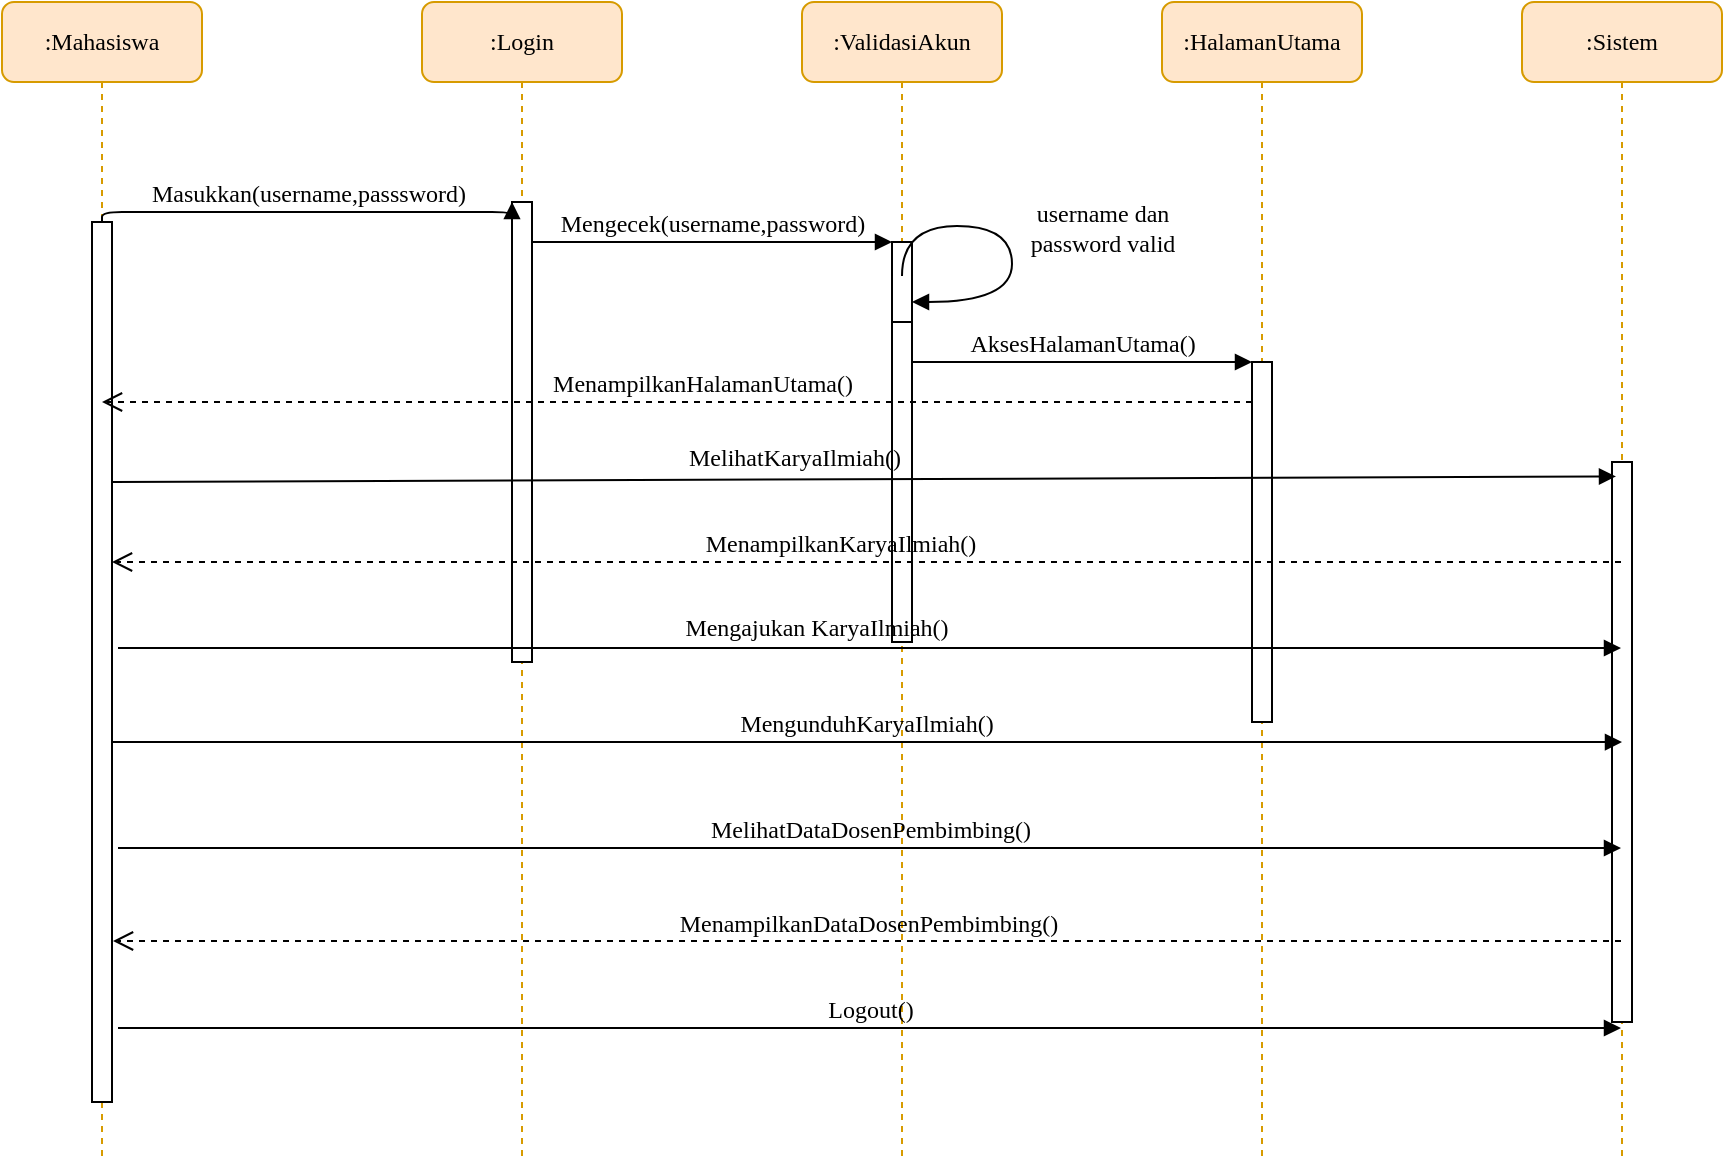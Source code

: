 <mxfile version="12.3.2" type="device" pages="2"><diagram name="Page-1" id="13e1069c-82ec-6db2-03f1-153e76fe0fe0"><mxGraphModel dx="868" dy="433" grid="1" gridSize="10" guides="1" tooltips="1" connect="1" arrows="1" fold="1" page="1" pageScale="1" pageWidth="1100" pageHeight="850" background="#ffffff" math="0" shadow="0"><root><mxCell id="0"/><mxCell id="1" parent="0"/><mxCell id="7baba1c4bc27f4b0-2" value=":Login" style="shape=umlLifeline;perimeter=lifelinePerimeter;whiteSpace=wrap;html=1;container=1;collapsible=0;recursiveResize=0;outlineConnect=0;rounded=1;shadow=0;comic=0;labelBackgroundColor=none;strokeWidth=1;fontFamily=Verdana;fontSize=12;align=center;fillColor=#ffe6cc;strokeColor=#d79b00;" parent="1" vertex="1"><mxGeometry x="210" y="80" width="100" height="580" as="geometry"/></mxCell><mxCell id="7baba1c4bc27f4b0-10" value="" style="html=1;points=[];perimeter=orthogonalPerimeter;rounded=0;shadow=0;comic=0;labelBackgroundColor=none;strokeWidth=1;fontFamily=Verdana;fontSize=12;align=center;" parent="7baba1c4bc27f4b0-2" vertex="1"><mxGeometry x="45" y="100" width="10" height="230" as="geometry"/></mxCell><mxCell id="7baba1c4bc27f4b0-3" value=":ValidasiAkun" style="shape=umlLifeline;perimeter=lifelinePerimeter;whiteSpace=wrap;html=1;container=1;collapsible=0;recursiveResize=0;outlineConnect=0;rounded=1;shadow=0;comic=0;labelBackgroundColor=none;strokeWidth=1;fontFamily=Verdana;fontSize=12;align=center;fillColor=#ffe6cc;strokeColor=#d79b00;" parent="1" vertex="1"><mxGeometry x="400" y="80" width="100" height="580" as="geometry"/></mxCell><mxCell id="7baba1c4bc27f4b0-13" value="" style="html=1;points=[];perimeter=orthogonalPerimeter;rounded=0;shadow=0;comic=0;labelBackgroundColor=none;strokeWidth=1;fontFamily=Verdana;fontSize=12;align=center;" parent="7baba1c4bc27f4b0-3" vertex="1"><mxGeometry x="45" y="120" width="10" height="200" as="geometry"/></mxCell><mxCell id="7baba1c4bc27f4b0-19" value="" style="html=1;points=[];perimeter=orthogonalPerimeter;rounded=0;shadow=0;comic=0;labelBackgroundColor=none;strokeWidth=1;fontFamily=Verdana;fontSize=12;align=center;" parent="7baba1c4bc27f4b0-3" vertex="1"><mxGeometry x="45" y="120" width="10" height="40" as="geometry"/></mxCell><mxCell id="7baba1c4bc27f4b0-4" value=":HalamanUtama" style="shape=umlLifeline;perimeter=lifelinePerimeter;whiteSpace=wrap;html=1;container=1;collapsible=0;recursiveResize=0;outlineConnect=0;rounded=1;shadow=0;comic=0;labelBackgroundColor=none;strokeWidth=1;fontFamily=Verdana;fontSize=12;align=center;fillColor=#ffe6cc;strokeColor=#d79b00;" parent="1" vertex="1"><mxGeometry x="580" y="80" width="100" height="580" as="geometry"/></mxCell><mxCell id="7baba1c4bc27f4b0-16" value="" style="html=1;points=[];perimeter=orthogonalPerimeter;rounded=0;shadow=0;comic=0;labelBackgroundColor=none;strokeWidth=1;fontFamily=Verdana;fontSize=12;align=center;" parent="7baba1c4bc27f4b0-4" vertex="1"><mxGeometry x="45" y="180" width="10" height="180" as="geometry"/></mxCell><mxCell id="7baba1c4bc27f4b0-5" value=":Sistem" style="shape=umlLifeline;perimeter=lifelinePerimeter;whiteSpace=wrap;html=1;container=1;collapsible=0;recursiveResize=0;outlineConnect=0;rounded=1;shadow=0;comic=0;labelBackgroundColor=none;strokeWidth=1;fontFamily=Verdana;fontSize=12;align=center;fillColor=#ffe6cc;strokeColor=#d79b00;" parent="1" vertex="1"><mxGeometry x="760" y="80" width="100" height="580" as="geometry"/></mxCell><mxCell id="uK4IERat6M1g15qHhV8I-1" value="" style="html=1;points=[];perimeter=orthogonalPerimeter;rounded=0;shadow=0;comic=0;labelBackgroundColor=none;strokeWidth=1;fontFamily=Verdana;fontSize=12;align=center;" vertex="1" parent="7baba1c4bc27f4b0-5"><mxGeometry x="45" y="230" width="10" height="280" as="geometry"/></mxCell><mxCell id="7baba1c4bc27f4b0-8" value=":Mahasiswa" style="shape=umlLifeline;perimeter=lifelinePerimeter;whiteSpace=wrap;html=1;container=1;collapsible=0;recursiveResize=0;outlineConnect=0;rounded=1;shadow=0;comic=0;labelBackgroundColor=none;strokeWidth=1;fontFamily=Verdana;fontSize=12;align=center;fillColor=#ffe6cc;strokeColor=#d79b00;" parent="1" vertex="1"><mxGeometry y="80" width="100" height="580" as="geometry"/></mxCell><mxCell id="7baba1c4bc27f4b0-9" value="" style="html=1;points=[];perimeter=orthogonalPerimeter;rounded=0;shadow=0;comic=0;labelBackgroundColor=none;strokeWidth=1;fontFamily=Verdana;fontSize=12;align=center;" parent="7baba1c4bc27f4b0-8" vertex="1"><mxGeometry x="45" y="110" width="10" height="440" as="geometry"/></mxCell><mxCell id="7baba1c4bc27f4b0-17" value="AksesHalamanUtama()" style="html=1;verticalAlign=bottom;endArrow=block;labelBackgroundColor=none;fontFamily=Verdana;fontSize=12;edgeStyle=elbowEdgeStyle;elbow=vertical;" parent="1" source="7baba1c4bc27f4b0-13" target="7baba1c4bc27f4b0-16" edge="1"><mxGeometry relative="1" as="geometry"><mxPoint x="510" y="220" as="sourcePoint"/><Array as="points"><mxPoint x="560" y="260"/><mxPoint x="500" y="250"/><mxPoint x="460" y="220"/></Array></mxGeometry></mxCell><mxCell id="7baba1c4bc27f4b0-23" value="MengunduhKaryaIlmiah()" style="html=1;verticalAlign=bottom;endArrow=block;entryX=0.5;entryY=0.638;labelBackgroundColor=none;fontFamily=Verdana;fontSize=12;entryDx=0;entryDy=0;entryPerimeter=0;" parent="1" source="7baba1c4bc27f4b0-9" target="7baba1c4bc27f4b0-5" edge="1"><mxGeometry relative="1" as="geometry"><mxPoint x="510" y="420" as="sourcePoint"/><mxPoint x="585" y="440.0" as="targetPoint"/><Array as="points"><mxPoint x="400" y="450"/></Array></mxGeometry></mxCell><mxCell id="7baba1c4bc27f4b0-11" value="Masukkan(username,passsword)" style="html=1;verticalAlign=bottom;endArrow=block;entryX=0;entryY=0;labelBackgroundColor=none;fontFamily=Verdana;fontSize=12;edgeStyle=elbowEdgeStyle;elbow=vertical;" parent="1" source="7baba1c4bc27f4b0-9" target="7baba1c4bc27f4b0-10" edge="1"><mxGeometry relative="1" as="geometry"><mxPoint x="220" y="190" as="sourcePoint"/></mxGeometry></mxCell><mxCell id="7baba1c4bc27f4b0-14" value="Mengecek(username,password)" style="html=1;verticalAlign=bottom;endArrow=block;entryX=0;entryY=0;labelBackgroundColor=none;fontFamily=Verdana;fontSize=12;edgeStyle=elbowEdgeStyle;elbow=vertical;" parent="1" source="7baba1c4bc27f4b0-10" target="7baba1c4bc27f4b0-13" edge="1"><mxGeometry relative="1" as="geometry"><mxPoint x="370" y="200" as="sourcePoint"/></mxGeometry></mxCell><mxCell id="9Esx9sWPLjrFmsm5SuG--1" value="username dan&lt;br&gt;password valid" style="html=1;verticalAlign=bottom;endArrow=block;labelBackgroundColor=none;fontFamily=Verdana;fontSize=12;elbow=vertical;edgeStyle=orthogonalEdgeStyle;curved=1;entryX=1;entryY=0.286;entryPerimeter=0;exitX=1.038;exitY=0.345;exitPerimeter=0;" edge="1" parent="1"><mxGeometry x="0.167" y="45" relative="1" as="geometry"><mxPoint x="450" y="217" as="sourcePoint"/><mxPoint x="455" y="230" as="targetPoint"/><Array as="points"><mxPoint x="450" y="192"/><mxPoint x="505" y="192"/><mxPoint x="505" y="230"/></Array><mxPoint as="offset"/></mxGeometry></mxCell><mxCell id="9Esx9sWPLjrFmsm5SuG--2" value="MenampilkanHalamanUtama()" style="html=1;verticalAlign=bottom;endArrow=open;dashed=1;endSize=8;labelBackgroundColor=none;fontFamily=Verdana;fontSize=12;edgeStyle=elbowEdgeStyle;elbow=vertical;" edge="1" parent="1"><mxGeometry x="-0.043" relative="1" as="geometry"><mxPoint x="50" y="280" as="targetPoint"/><Array as="points"><mxPoint x="570" y="280"/><mxPoint x="600" y="280"/></Array><mxPoint x="625" y="280" as="sourcePoint"/><mxPoint as="offset"/></mxGeometry></mxCell><mxCell id="9Esx9sWPLjrFmsm5SuG--3" value="MelihatKaryaIlmiah()" style="html=1;verticalAlign=bottom;endArrow=block;entryX=0.47;entryY=0.409;labelBackgroundColor=none;fontFamily=Verdana;fontSize=12;entryDx=0;entryDy=0;entryPerimeter=0;" edge="1" parent="1" target="7baba1c4bc27f4b0-5"><mxGeometry x="-0.092" y="2" relative="1" as="geometry"><mxPoint x="55" y="320.0" as="sourcePoint"/><mxPoint x="585" y="320.0" as="targetPoint"/><mxPoint as="offset"/></mxGeometry></mxCell><mxCell id="9Esx9sWPLjrFmsm5SuG--4" value="MelihatDataDosenPembimbing()" style="html=1;verticalAlign=bottom;endArrow=block;labelBackgroundColor=none;fontFamily=Verdana;fontSize=12;" edge="1" parent="1" target="7baba1c4bc27f4b0-5"><mxGeometry relative="1" as="geometry"><mxPoint x="58" y="503.0" as="sourcePoint"/><mxPoint x="730" y="500.22" as="targetPoint"/></mxGeometry></mxCell><mxCell id="9Esx9sWPLjrFmsm5SuG--5" value="Mengajukan KaryaIlmiah()" style="html=1;verticalAlign=bottom;endArrow=block;labelBackgroundColor=none;fontFamily=Verdana;fontSize=12;" edge="1" parent="1" target="7baba1c4bc27f4b0-5"><mxGeometry x="-0.071" y="1" relative="1" as="geometry"><mxPoint x="58" y="403.0" as="sourcePoint"/><mxPoint x="730" y="400.22" as="targetPoint"/><mxPoint as="offset"/></mxGeometry></mxCell><mxCell id="9Esx9sWPLjrFmsm5SuG--6" value="MenampilkanKaryaIlmiah()" style="html=1;verticalAlign=bottom;endArrow=open;dashed=1;endSize=8;labelBackgroundColor=none;fontFamily=Verdana;fontSize=12;edgeStyle=elbowEdgeStyle;elbow=vertical;" edge="1" parent="1" source="7baba1c4bc27f4b0-5"><mxGeometry x="0.036" relative="1" as="geometry"><mxPoint x="55" y="360" as="targetPoint"/><Array as="points"><mxPoint x="575" y="360"/><mxPoint x="605" y="360"/></Array><mxPoint x="630" y="360" as="sourcePoint"/><mxPoint as="offset"/></mxGeometry></mxCell><mxCell id="9Esx9sWPLjrFmsm5SuG--7" value="MenampilkanDataDosenPembimbing()" style="html=1;verticalAlign=bottom;endArrow=open;dashed=1;endSize=8;labelBackgroundColor=none;fontFamily=Verdana;fontSize=12;edgeStyle=elbowEdgeStyle;elbow=vertical;" edge="1" parent="1" source="7baba1c4bc27f4b0-5"><mxGeometry relative="1" as="geometry"><mxPoint x="55.5" y="549.5" as="targetPoint"/><Array as="points"><mxPoint x="575.5" y="549.5"/><mxPoint x="605.5" y="549.5"/></Array><mxPoint x="730" y="549.5" as="sourcePoint"/></mxGeometry></mxCell><mxCell id="9Esx9sWPLjrFmsm5SuG--8" value="Logout()" style="html=1;verticalAlign=bottom;endArrow=block;labelBackgroundColor=none;fontFamily=Verdana;fontSize=12;" edge="1" parent="1" target="7baba1c4bc27f4b0-5"><mxGeometry relative="1" as="geometry"><mxPoint x="58" y="593.0" as="sourcePoint"/><mxPoint x="730" y="590.22" as="targetPoint"/></mxGeometry></mxCell></root></mxGraphModel></diagram><diagram id="3LUWMagejCaNmlCXnAev" name="Page-2"><mxGraphModel dx="868" dy="433" grid="1" gridSize="10" guides="1" tooltips="1" connect="1" arrows="1" fold="1" page="1" pageScale="1" pageWidth="850" pageHeight="1100" math="0" shadow="0"><root><mxCell id="P3EPbLQDjRgmdISx7QX4-0"/><mxCell id="P3EPbLQDjRgmdISx7QX4-1" parent="P3EPbLQDjRgmdISx7QX4-0"/><mxCell id="P3EPbLQDjRgmdISx7QX4-2" value=":Login" style="shape=umlLifeline;perimeter=lifelinePerimeter;whiteSpace=wrap;html=1;container=1;collapsible=0;recursiveResize=0;outlineConnect=0;rounded=1;shadow=0;comic=0;labelBackgroundColor=none;strokeWidth=1;fontFamily=Verdana;fontSize=12;align=center;fillColor=#dae8fc;strokeColor=#6c8ebf;" vertex="1" parent="P3EPbLQDjRgmdISx7QX4-1"><mxGeometry x="210" y="80" width="100" height="580" as="geometry"/></mxCell><mxCell id="P3EPbLQDjRgmdISx7QX4-3" value="" style="html=1;points=[];perimeter=orthogonalPerimeter;rounded=0;shadow=0;comic=0;labelBackgroundColor=none;strokeWidth=1;fontFamily=Verdana;fontSize=12;align=center;" vertex="1" parent="P3EPbLQDjRgmdISx7QX4-2"><mxGeometry x="45" y="100" width="10" height="230" as="geometry"/></mxCell><mxCell id="P3EPbLQDjRgmdISx7QX4-4" value=":ValidasiAkun" style="shape=umlLifeline;perimeter=lifelinePerimeter;whiteSpace=wrap;html=1;container=1;collapsible=0;recursiveResize=0;outlineConnect=0;rounded=1;shadow=0;comic=0;labelBackgroundColor=none;strokeWidth=1;fontFamily=Verdana;fontSize=12;align=center;fillColor=#dae8fc;strokeColor=#6c8ebf;" vertex="1" parent="P3EPbLQDjRgmdISx7QX4-1"><mxGeometry x="400" y="80" width="100" height="580" as="geometry"/></mxCell><mxCell id="P3EPbLQDjRgmdISx7QX4-5" value="" style="html=1;points=[];perimeter=orthogonalPerimeter;rounded=0;shadow=0;comic=0;labelBackgroundColor=none;strokeWidth=1;fontFamily=Verdana;fontSize=12;align=center;" vertex="1" parent="P3EPbLQDjRgmdISx7QX4-4"><mxGeometry x="45" y="120" width="10" height="200" as="geometry"/></mxCell><mxCell id="P3EPbLQDjRgmdISx7QX4-6" value="" style="html=1;points=[];perimeter=orthogonalPerimeter;rounded=0;shadow=0;comic=0;labelBackgroundColor=none;strokeWidth=1;fontFamily=Verdana;fontSize=12;align=center;" vertex="1" parent="P3EPbLQDjRgmdISx7QX4-4"><mxGeometry x="45" y="120" width="10" height="40" as="geometry"/></mxCell><mxCell id="P3EPbLQDjRgmdISx7QX4-7" value=":HalamanUtama" style="shape=umlLifeline;perimeter=lifelinePerimeter;whiteSpace=wrap;html=1;container=1;collapsible=0;recursiveResize=0;outlineConnect=0;rounded=1;shadow=0;comic=0;labelBackgroundColor=none;strokeWidth=1;fontFamily=Verdana;fontSize=12;align=center;fillColor=#dae8fc;strokeColor=#6c8ebf;" vertex="1" parent="P3EPbLQDjRgmdISx7QX4-1"><mxGeometry x="580" y="80" width="100" height="580" as="geometry"/></mxCell><mxCell id="P3EPbLQDjRgmdISx7QX4-8" value="" style="html=1;points=[];perimeter=orthogonalPerimeter;rounded=0;shadow=0;comic=0;labelBackgroundColor=none;strokeWidth=1;fontFamily=Verdana;fontSize=12;align=center;" vertex="1" parent="P3EPbLQDjRgmdISx7QX4-7"><mxGeometry x="45" y="180" width="10" height="180" as="geometry"/></mxCell><mxCell id="P3EPbLQDjRgmdISx7QX4-9" value=":Sistem" style="shape=umlLifeline;perimeter=lifelinePerimeter;whiteSpace=wrap;html=1;container=1;collapsible=0;recursiveResize=0;outlineConnect=0;rounded=1;shadow=0;comic=0;labelBackgroundColor=none;strokeWidth=1;fontFamily=Verdana;fontSize=12;align=center;fillColor=#dae8fc;strokeColor=#6c8ebf;" vertex="1" parent="P3EPbLQDjRgmdISx7QX4-1"><mxGeometry x="760" y="80" width="100" height="580" as="geometry"/></mxCell><mxCell id="ltPp1uDqMSaQtQfDf-FH-0" value="" style="html=1;points=[];perimeter=orthogonalPerimeter;rounded=0;shadow=0;comic=0;labelBackgroundColor=none;strokeWidth=1;fontFamily=Verdana;fontSize=12;align=center;" vertex="1" parent="P3EPbLQDjRgmdISx7QX4-9"><mxGeometry x="45" y="240" width="10" height="280" as="geometry"/></mxCell><mxCell id="P3EPbLQDjRgmdISx7QX4-10" value=":Prodi" style="shape=umlLifeline;perimeter=lifelinePerimeter;whiteSpace=wrap;html=1;container=1;collapsible=0;recursiveResize=0;outlineConnect=0;rounded=1;shadow=0;comic=0;labelBackgroundColor=none;strokeWidth=1;fontFamily=Verdana;fontSize=12;align=center;fillColor=#dae8fc;strokeColor=#6c8ebf;" vertex="1" parent="P3EPbLQDjRgmdISx7QX4-1"><mxGeometry y="80" width="100" height="580" as="geometry"/></mxCell><mxCell id="P3EPbLQDjRgmdISx7QX4-11" value="" style="html=1;points=[];perimeter=orthogonalPerimeter;rounded=0;shadow=0;comic=0;labelBackgroundColor=none;strokeWidth=1;fontFamily=Verdana;fontSize=12;align=center;" vertex="1" parent="P3EPbLQDjRgmdISx7QX4-10"><mxGeometry x="45" y="110" width="10" height="440" as="geometry"/></mxCell><mxCell id="P3EPbLQDjRgmdISx7QX4-12" value="AksesHalamanUtama()" style="html=1;verticalAlign=bottom;endArrow=block;labelBackgroundColor=none;fontFamily=Verdana;fontSize=12;edgeStyle=elbowEdgeStyle;elbow=vertical;" edge="1" parent="P3EPbLQDjRgmdISx7QX4-1" source="P3EPbLQDjRgmdISx7QX4-5" target="P3EPbLQDjRgmdISx7QX4-8"><mxGeometry relative="1" as="geometry"><mxPoint x="510" y="220" as="sourcePoint"/><Array as="points"><mxPoint x="560" y="260"/><mxPoint x="500" y="250"/><mxPoint x="460" y="220"/></Array></mxGeometry></mxCell><mxCell id="P3EPbLQDjRgmdISx7QX4-13" value="MencetakKaryaIlmiah()&lt;span style=&quot;color: rgba(0 , 0 , 0 , 0) ; font-family: monospace ; font-size: 0px&quot;&gt;%3CmxGraphModel%3E%3Croot%3E%3CmxCell%20id%3D%220%22%2F%3E%3CmxCell%20id%3D%221%22%20parent%3D%220%22%2F%3E%3CmxCell%20id%3D%222%22%20value%3D%22MenerimaPengajuan()%22%20style%3D%22html%3D1%3BverticalAlign%3Dbottom%3BendArrow%3Dblock%3BentryX%3D0.47%3BentryY%3D0.409%3BlabelBackgroundColor%3Dnone%3BfontFamily%3DVerdana%3BfontSize%3D12%3BentryDx%3D0%3BentryDy%3D0%3BentryPerimeter%3D0%3B%22%20edge%3D%221%22%20parent%3D%221%22%3E%3CmxGeometry%20x%3D%22-0.092%22%20y%3D%222%22%20relative%3D%221%22%20as%3D%22geometry%22%3E%3CmxPoint%20x%3D%2255%22%20y%3D%22320.0%22%20as%3D%22sourcePoint%22%2F%3E%3CmxPoint%20x%3D%22807%22%20y%3D%22317.22%22%20as%3D%22targetPoint%22%2F%3E%3CmxPoint%20as%3D%22offset%22%2F%3E%3C%2FmxGeometry%3E%3C%2FmxCell%3E%3C%2Froot%3E%3C%2FmxGraphModel%3E&lt;/span&gt;" style="html=1;verticalAlign=bottom;endArrow=block;entryX=0.5;entryY=0.638;labelBackgroundColor=none;fontFamily=Verdana;fontSize=12;entryDx=0;entryDy=0;entryPerimeter=0;" edge="1" parent="P3EPbLQDjRgmdISx7QX4-1" source="P3EPbLQDjRgmdISx7QX4-11" target="P3EPbLQDjRgmdISx7QX4-9"><mxGeometry relative="1" as="geometry"><mxPoint x="510" y="420" as="sourcePoint"/><mxPoint x="585" y="440.0" as="targetPoint"/><Array as="points"><mxPoint x="400" y="450"/></Array></mxGeometry></mxCell><mxCell id="P3EPbLQDjRgmdISx7QX4-14" value="Masukkan(username,passsword)" style="html=1;verticalAlign=bottom;endArrow=block;entryX=0;entryY=0;labelBackgroundColor=none;fontFamily=Verdana;fontSize=12;edgeStyle=elbowEdgeStyle;elbow=vertical;" edge="1" parent="P3EPbLQDjRgmdISx7QX4-1" source="P3EPbLQDjRgmdISx7QX4-11" target="P3EPbLQDjRgmdISx7QX4-3"><mxGeometry relative="1" as="geometry"><mxPoint x="220" y="190" as="sourcePoint"/></mxGeometry></mxCell><mxCell id="P3EPbLQDjRgmdISx7QX4-15" value="Mengecek(username,password)" style="html=1;verticalAlign=bottom;endArrow=block;entryX=0;entryY=0;labelBackgroundColor=none;fontFamily=Verdana;fontSize=12;edgeStyle=elbowEdgeStyle;elbow=vertical;" edge="1" parent="P3EPbLQDjRgmdISx7QX4-1" source="P3EPbLQDjRgmdISx7QX4-3" target="P3EPbLQDjRgmdISx7QX4-5"><mxGeometry relative="1" as="geometry"><mxPoint x="370" y="200" as="sourcePoint"/></mxGeometry></mxCell><mxCell id="P3EPbLQDjRgmdISx7QX4-16" value="username dan&lt;br&gt;password valid" style="html=1;verticalAlign=bottom;endArrow=block;labelBackgroundColor=none;fontFamily=Verdana;fontSize=12;elbow=vertical;edgeStyle=orthogonalEdgeStyle;curved=1;entryX=1;entryY=0.286;entryPerimeter=0;exitX=1.038;exitY=0.345;exitPerimeter=0;" edge="1" parent="P3EPbLQDjRgmdISx7QX4-1"><mxGeometry x="0.167" y="45" relative="1" as="geometry"><mxPoint x="450" y="217" as="sourcePoint"/><mxPoint x="455" y="230" as="targetPoint"/><Array as="points"><mxPoint x="450" y="192"/><mxPoint x="505" y="192"/><mxPoint x="505" y="230"/></Array><mxPoint as="offset"/></mxGeometry></mxCell><mxCell id="P3EPbLQDjRgmdISx7QX4-17" value="MenampilkanHalamanUtama()" style="html=1;verticalAlign=bottom;endArrow=open;dashed=1;endSize=8;labelBackgroundColor=none;fontFamily=Verdana;fontSize=12;edgeStyle=elbowEdgeStyle;elbow=vertical;" edge="1" parent="P3EPbLQDjRgmdISx7QX4-1"><mxGeometry x="-0.043" relative="1" as="geometry"><mxPoint x="50" y="280" as="targetPoint"/><Array as="points"><mxPoint x="570" y="280"/><mxPoint x="600" y="280"/></Array><mxPoint x="625" y="280" as="sourcePoint"/><mxPoint as="offset"/></mxGeometry></mxCell><mxCell id="P3EPbLQDjRgmdISx7QX4-18" value="MenerimaPengajuan()" style="html=1;verticalAlign=bottom;endArrow=block;entryX=0.47;entryY=0.409;labelBackgroundColor=none;fontFamily=Verdana;fontSize=12;entryDx=0;entryDy=0;entryPerimeter=0;" edge="1" parent="P3EPbLQDjRgmdISx7QX4-1" target="P3EPbLQDjRgmdISx7QX4-9"><mxGeometry x="-0.092" y="2" relative="1" as="geometry"><mxPoint x="55" y="320.0" as="sourcePoint"/><mxPoint x="585" y="320.0" as="targetPoint"/><mxPoint as="offset"/></mxGeometry></mxCell><mxCell id="P3EPbLQDjRgmdISx7QX4-19" value="MengelolaDataKaryaIlmiah()" style="html=1;verticalAlign=bottom;endArrow=block;labelBackgroundColor=none;fontFamily=Verdana;fontSize=12;" edge="1" parent="P3EPbLQDjRgmdISx7QX4-1" target="P3EPbLQDjRgmdISx7QX4-9"><mxGeometry relative="1" as="geometry"><mxPoint x="58" y="503.0" as="sourcePoint"/><mxPoint x="730" y="500.22" as="targetPoint"/><Array as="points"><mxPoint x="570" y="503"/></Array></mxGeometry></mxCell><mxCell id="P3EPbLQDjRgmdISx7QX4-20" value="MengundunduhKaruaIlmiah()" style="html=1;verticalAlign=bottom;endArrow=block;labelBackgroundColor=none;fontFamily=Verdana;fontSize=12;" edge="1" parent="P3EPbLQDjRgmdISx7QX4-1" target="P3EPbLQDjRgmdISx7QX4-9"><mxGeometry x="-0.071" y="1" relative="1" as="geometry"><mxPoint x="58" y="403.0" as="sourcePoint"/><mxPoint x="730" y="400.22" as="targetPoint"/><mxPoint as="offset"/></mxGeometry></mxCell><mxCell id="P3EPbLQDjRgmdISx7QX4-23" value="Logout()" style="html=1;verticalAlign=bottom;endArrow=block;labelBackgroundColor=none;fontFamily=Verdana;fontSize=12;" edge="1" parent="P3EPbLQDjRgmdISx7QX4-1" target="P3EPbLQDjRgmdISx7QX4-9"><mxGeometry relative="1" as="geometry"><mxPoint x="58" y="593" as="sourcePoint"/><mxPoint x="730" y="590.22" as="targetPoint"/></mxGeometry></mxCell><mxCell id="P3EPbLQDjRgmdISx7QX4-24" value="Menolak Pengajuan()" style="html=1;verticalAlign=bottom;endArrow=block;entryX=0.47;entryY=0.409;labelBackgroundColor=none;fontFamily=Verdana;fontSize=12;entryDx=0;entryDy=0;entryPerimeter=0;" edge="1" parent="P3EPbLQDjRgmdISx7QX4-1"><mxGeometry x="-0.092" y="2" relative="1" as="geometry"><mxPoint x="58" y="363.0" as="sourcePoint"/><mxPoint x="810" y="360.22" as="targetPoint"/><mxPoint as="offset"/></mxGeometry></mxCell><mxCell id="P3EPbLQDjRgmdISx7QX4-25" value="MengelolaDataDosenPembimbing()" style="html=1;verticalAlign=bottom;endArrow=block;labelBackgroundColor=none;fontFamily=Verdana;fontSize=12;" edge="1" parent="P3EPbLQDjRgmdISx7QX4-1"><mxGeometry relative="1" as="geometry"><mxPoint x="58.5" y="549.0" as="sourcePoint"/><mxPoint x="810" y="549.0" as="targetPoint"/></mxGeometry></mxCell></root></mxGraphModel></diagram></mxfile>